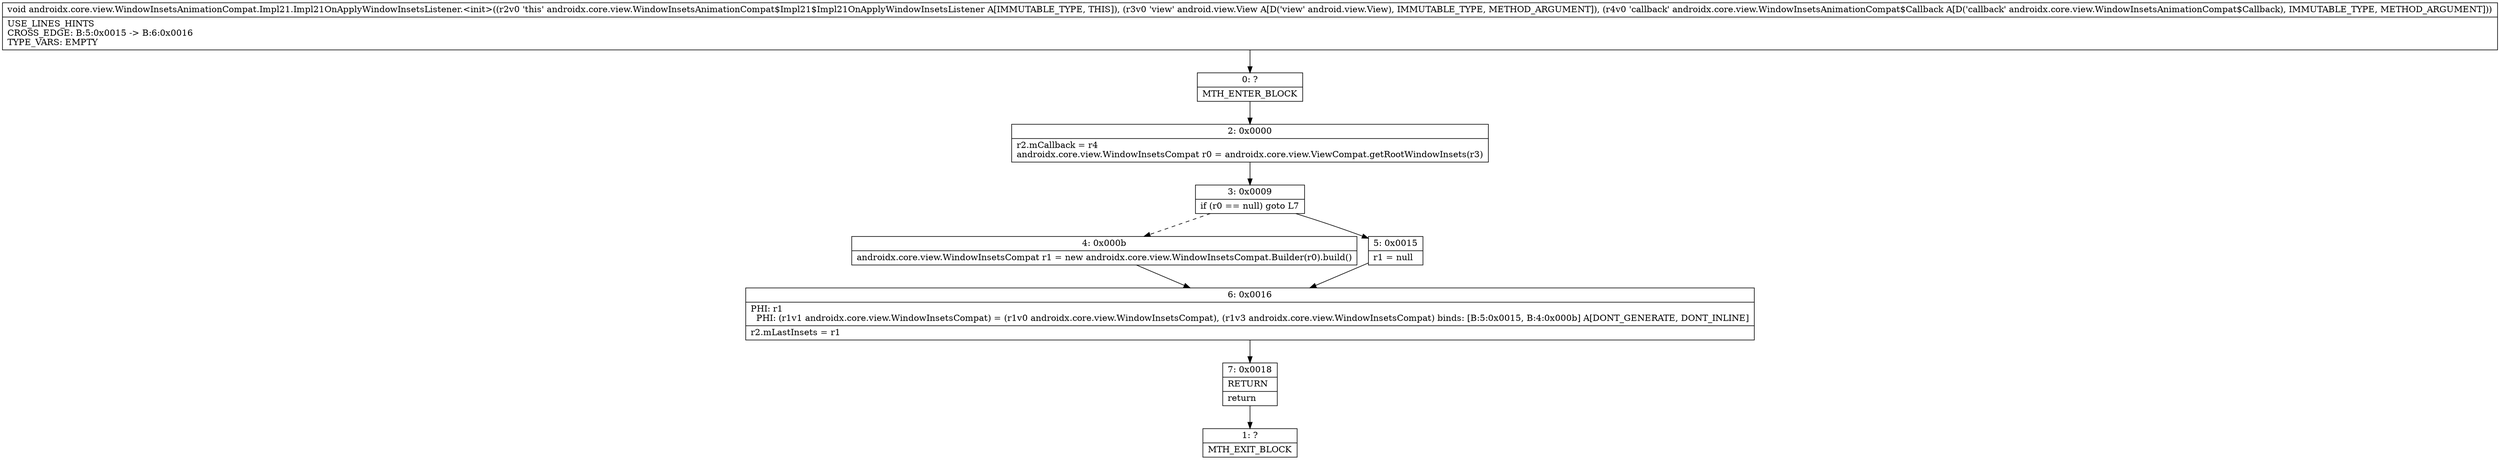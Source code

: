 digraph "CFG forandroidx.core.view.WindowInsetsAnimationCompat.Impl21.Impl21OnApplyWindowInsetsListener.\<init\>(Landroid\/view\/View;Landroidx\/core\/view\/WindowInsetsAnimationCompat$Callback;)V" {
Node_0 [shape=record,label="{0\:\ ?|MTH_ENTER_BLOCK\l}"];
Node_2 [shape=record,label="{2\:\ 0x0000|r2.mCallback = r4\landroidx.core.view.WindowInsetsCompat r0 = androidx.core.view.ViewCompat.getRootWindowInsets(r3)\l}"];
Node_3 [shape=record,label="{3\:\ 0x0009|if (r0 == null) goto L7\l}"];
Node_4 [shape=record,label="{4\:\ 0x000b|androidx.core.view.WindowInsetsCompat r1 = new androidx.core.view.WindowInsetsCompat.Builder(r0).build()\l}"];
Node_6 [shape=record,label="{6\:\ 0x0016|PHI: r1 \l  PHI: (r1v1 androidx.core.view.WindowInsetsCompat) = (r1v0 androidx.core.view.WindowInsetsCompat), (r1v3 androidx.core.view.WindowInsetsCompat) binds: [B:5:0x0015, B:4:0x000b] A[DONT_GENERATE, DONT_INLINE]\l|r2.mLastInsets = r1\l}"];
Node_7 [shape=record,label="{7\:\ 0x0018|RETURN\l|return\l}"];
Node_1 [shape=record,label="{1\:\ ?|MTH_EXIT_BLOCK\l}"];
Node_5 [shape=record,label="{5\:\ 0x0015|r1 = null\l}"];
MethodNode[shape=record,label="{void androidx.core.view.WindowInsetsAnimationCompat.Impl21.Impl21OnApplyWindowInsetsListener.\<init\>((r2v0 'this' androidx.core.view.WindowInsetsAnimationCompat$Impl21$Impl21OnApplyWindowInsetsListener A[IMMUTABLE_TYPE, THIS]), (r3v0 'view' android.view.View A[D('view' android.view.View), IMMUTABLE_TYPE, METHOD_ARGUMENT]), (r4v0 'callback' androidx.core.view.WindowInsetsAnimationCompat$Callback A[D('callback' androidx.core.view.WindowInsetsAnimationCompat$Callback), IMMUTABLE_TYPE, METHOD_ARGUMENT]))  | USE_LINES_HINTS\lCROSS_EDGE: B:5:0x0015 \-\> B:6:0x0016\lTYPE_VARS: EMPTY\l}"];
MethodNode -> Node_0;Node_0 -> Node_2;
Node_2 -> Node_3;
Node_3 -> Node_4[style=dashed];
Node_3 -> Node_5;
Node_4 -> Node_6;
Node_6 -> Node_7;
Node_7 -> Node_1;
Node_5 -> Node_6;
}


